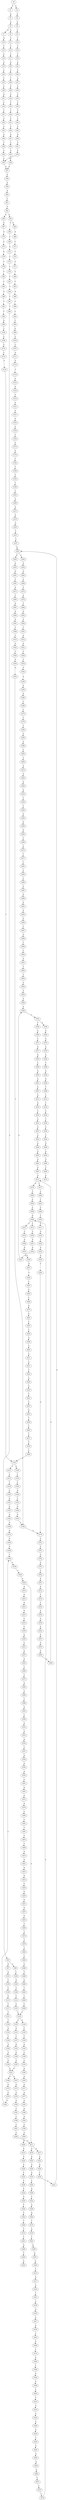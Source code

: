 strict digraph  {
	S0 -> S1 [ label = T ];
	S0 -> S2 [ label = C ];
	S1 -> S3 [ label = A ];
	S2 -> S4 [ label = A ];
	S3 -> S5 [ label = G ];
	S4 -> S6 [ label = G ];
	S5 -> S7 [ label = G ];
	S5 -> S8 [ label = T ];
	S6 -> S9 [ label = C ];
	S7 -> S10 [ label = G ];
	S8 -> S11 [ label = T ];
	S9 -> S12 [ label = T ];
	S10 -> S13 [ label = T ];
	S11 -> S14 [ label = T ];
	S12 -> S15 [ label = T ];
	S13 -> S16 [ label = C ];
	S14 -> S17 [ label = C ];
	S15 -> S18 [ label = C ];
	S16 -> S19 [ label = A ];
	S17 -> S20 [ label = A ];
	S18 -> S21 [ label = A ];
	S19 -> S22 [ label = C ];
	S20 -> S23 [ label = C ];
	S21 -> S24 [ label = C ];
	S22 -> S25 [ label = T ];
	S23 -> S26 [ label = T ];
	S24 -> S27 [ label = G ];
	S25 -> S28 [ label = C ];
	S26 -> S29 [ label = C ];
	S27 -> S30 [ label = C ];
	S28 -> S31 [ label = G ];
	S29 -> S32 [ label = C ];
	S30 -> S33 [ label = C ];
	S31 -> S34 [ label = C ];
	S32 -> S35 [ label = T ];
	S33 -> S36 [ label = C ];
	S34 -> S37 [ label = T ];
	S35 -> S38 [ label = T ];
	S36 -> S39 [ label = T ];
	S37 -> S40 [ label = T ];
	S38 -> S41 [ label = T ];
	S39 -> S42 [ label = T ];
	S40 -> S43 [ label = C ];
	S41 -> S44 [ label = C ];
	S42 -> S45 [ label = C ];
	S43 -> S46 [ label = A ];
	S44 -> S47 [ label = A ];
	S45 -> S48 [ label = A ];
	S46 -> S49 [ label = T ];
	S47 -> S50 [ label = T ];
	S48 -> S51 [ label = T ];
	S49 -> S52 [ label = C ];
	S50 -> S53 [ label = C ];
	S51 -> S54 [ label = C ];
	S52 -> S55 [ label = C ];
	S53 -> S56 [ label = C ];
	S54 -> S55 [ label = C ];
	S55 -> S57 [ label = A ];
	S56 -> S57 [ label = A ];
	S57 -> S58 [ label = G ];
	S58 -> S59 [ label = A ];
	S59 -> S60 [ label = A ];
	S60 -> S61 [ label = C ];
	S61 -> S62 [ label = C ];
	S62 -> S63 [ label = A ];
	S62 -> S64 [ label = G ];
	S63 -> S65 [ label = G ];
	S63 -> S66 [ label = C ];
	S64 -> S67 [ label = G ];
	S65 -> S68 [ label = A ];
	S66 -> S69 [ label = C ];
	S67 -> S70 [ label = A ];
	S68 -> S71 [ label = C ];
	S69 -> S72 [ label = A ];
	S70 -> S73 [ label = C ];
	S71 -> S74 [ label = T ];
	S72 -> S75 [ label = C ];
	S73 -> S76 [ label = G ];
	S74 -> S77 [ label = C ];
	S75 -> S78 [ label = C ];
	S76 -> S79 [ label = C ];
	S77 -> S80 [ label = C ];
	S78 -> S81 [ label = C ];
	S79 -> S82 [ label = C ];
	S80 -> S83 [ label = C ];
	S81 -> S84 [ label = C ];
	S82 -> S85 [ label = C ];
	S83 -> S86 [ label = A ];
	S84 -> S87 [ label = T ];
	S85 -> S88 [ label = A ];
	S86 -> S89 [ label = T ];
	S87 -> S90 [ label = T ];
	S88 -> S91 [ label = T ];
	S89 -> S92 [ label = C ];
	S90 -> S93 [ label = C ];
	S91 -> S94 [ label = C ];
	S92 -> S95 [ label = T ];
	S93 -> S96 [ label = C ];
	S93 -> S97 [ label = G ];
	S94 -> S98 [ label = G ];
	S95 -> S99 [ label = G ];
	S96 -> S100 [ label = T ];
	S97 -> S101 [ label = A ];
	S98 -> S102 [ label = T ];
	S99 -> S103 [ label = C ];
	S100 -> S104 [ label = G ];
	S101 -> S105 [ label = T ];
	S102 -> S106 [ label = C ];
	S103 -> S107 [ label = C ];
	S104 -> S108 [ label = T ];
	S105 -> S109 [ label = C ];
	S106 -> S110 [ label = C ];
	S107 -> S111 [ label = A ];
	S108 -> S112 [ label = C ];
	S109 -> S113 [ label = G ];
	S110 -> S114 [ label = T ];
	S111 -> S115 [ label = G ];
	S112 -> S116 [ label = C ];
	S113 -> S117 [ label = T ];
	S114 -> S118 [ label = C ];
	S115 -> S119 [ label = T ];
	S116 -> S120 [ label = T ];
	S117 -> S121 [ label = T ];
	S118 -> S122 [ label = T ];
	S119 -> S123 [ label = C ];
	S120 -> S124 [ label = A ];
	S120 -> S125 [ label = T ];
	S121 -> S126 [ label = T ];
	S122 -> S127 [ label = T ];
	S122 -> S128 [ label = G ];
	S123 -> S129 [ label = G ];
	S124 -> S130 [ label = C ];
	S125 -> S131 [ label = G ];
	S126 -> S132 [ label = G ];
	S127 -> S133 [ label = C ];
	S128 -> S134 [ label = T ];
	S129 -> S135 [ label = T ];
	S130 -> S136 [ label = T ];
	S131 -> S137 [ label = T ];
	S132 -> S138 [ label = T ];
	S133 -> S139 [ label = T ];
	S134 -> S140 [ label = C ];
	S135 -> S141 [ label = A ];
	S136 -> S142 [ label = A ];
	S137 -> S143 [ label = A ];
	S138 -> S144 [ label = A ];
	S139 -> S145 [ label = C ];
	S140 -> S146 [ label = G ];
	S141 -> S147 [ label = A ];
	S142 -> S148 [ label = C ];
	S143 -> S149 [ label = G ];
	S144 -> S150 [ label = G ];
	S145 -> S151 [ label = G ];
	S146 -> S152 [ label = T ];
	S147 -> S153 [ label = G ];
	S148 -> S154 [ label = C ];
	S149 -> S155 [ label = G ];
	S150 -> S156 [ label = G ];
	S151 -> S157 [ label = G ];
	S152 -> S158 [ label = G ];
	S153 -> S159 [ label = A ];
	S154 -> S160 [ label = A ];
	S155 -> S161 [ label = A ];
	S156 -> S161 [ label = A ];
	S157 -> S162 [ label = A ];
	S158 -> S163 [ label = G ];
	S159 -> S164 [ label = C ];
	S160 -> S165 [ label = G ];
	S161 -> S166 [ label = G ];
	S161 -> S167 [ label = A ];
	S162 -> S168 [ label = G ];
	S163 -> S169 [ label = T ];
	S164 -> S170 [ label = G ];
	S165 -> S171 [ label = G ];
	S166 -> S172 [ label = A ];
	S167 -> S173 [ label = A ];
	S168 -> S174 [ label = A ];
	S169 -> S175 [ label = A ];
	S170 -> S176 [ label = G ];
	S171 -> S177 [ label = A ];
	S172 -> S178 [ label = G ];
	S173 -> S179 [ label = G ];
	S174 -> S180 [ label = G ];
	S175 -> S181 [ label = C ];
	S176 -> S182 [ label = C ];
	S177 -> S183 [ label = G ];
	S178 -> S184 [ label = G ];
	S179 -> S185 [ label = G ];
	S180 -> S186 [ label = G ];
	S181 -> S187 [ label = C ];
	S182 -> S188 [ label = T ];
	S183 -> S189 [ label = A ];
	S184 -> S190 [ label = T ];
	S185 -> S191 [ label = T ];
	S186 -> S190 [ label = T ];
	S187 -> S192 [ label = G ];
	S188 -> S193 [ label = C ];
	S189 -> S194 [ label = G ];
	S190 -> S195 [ label = C ];
	S191 -> S196 [ label = C ];
	S192 -> S197 [ label = G ];
	S193 -> S198 [ label = T ];
	S194 -> S199 [ label = T ];
	S195 -> S200 [ label = C ];
	S196 -> S201 [ label = C ];
	S197 -> S202 [ label = T ];
	S198 -> S203 [ label = C ];
	S199 -> S204 [ label = C ];
	S200 -> S205 [ label = C ];
	S201 -> S206 [ label = C ];
	S202 -> S207 [ label = G ];
	S203 -> S208 [ label = G ];
	S204 -> S209 [ label = A ];
	S205 -> S210 [ label = A ];
	S205 -> S211 [ label = G ];
	S206 -> S211 [ label = G ];
	S207 -> S212 [ label = G ];
	S208 -> S213 [ label = A ];
	S209 -> S214 [ label = G ];
	S210 -> S215 [ label = G ];
	S211 -> S216 [ label = G ];
	S211 -> S217 [ label = A ];
	S212 -> S218 [ label = T ];
	S213 -> S219 [ label = A ];
	S214 -> S220 [ label = G ];
	S215 -> S221 [ label = A ];
	S216 -> S222 [ label = A ];
	S217 -> S223 [ label = A ];
	S218 -> S224 [ label = T ];
	S219 -> S225 [ label = G ];
	S220 -> S226 [ label = A ];
	S221 -> S227 [ label = G ];
	S222 -> S228 [ label = G ];
	S223 -> S229 [ label = G ];
	S224 -> S230 [ label = A ];
	S225 -> S231 [ label = T ];
	S226 -> S232 [ label = C ];
	S227 -> S233 [ label = C ];
	S228 -> S234 [ label = G ];
	S229 -> S235 [ label = T ];
	S230 -> S236 [ label = G ];
	S231 -> S237 [ label = C ];
	S232 -> S238 [ label = C ];
	S233 -> S239 [ label = C ];
	S234 -> S240 [ label = C ];
	S235 -> S241 [ label = C ];
	S236 -> S242 [ label = A ];
	S237 -> S243 [ label = G ];
	S238 -> S244 [ label = A ];
	S239 -> S245 [ label = A ];
	S240 -> S246 [ label = G ];
	S241 -> S243 [ label = G ];
	S242 -> S247 [ label = A ];
	S243 -> S248 [ label = C ];
	S243 -> S249 [ label = A ];
	S244 -> S250 [ label = G ];
	S245 -> S251 [ label = C ];
	S246 -> S252 [ label = T ];
	S247 -> S253 [ label = G ];
	S248 -> S254 [ label = G ];
	S249 -> S255 [ label = G ];
	S250 -> S256 [ label = T ];
	S251 -> S257 [ label = G ];
	S252 -> S258 [ label = G ];
	S253 -> S259 [ label = G ];
	S254 -> S260 [ label = G ];
	S255 -> S261 [ label = G ];
	S256 -> S262 [ label = C ];
	S257 -> S263 [ label = G ];
	S258 -> S264 [ label = G ];
	S259 -> S265 [ label = G ];
	S260 -> S266 [ label = C ];
	S261 -> S267 [ label = T ];
	S262 -> S268 [ label = T ];
	S263 -> S269 [ label = T ];
	S264 -> S270 [ label = T ];
	S265 -> S271 [ label = G ];
	S266 -> S272 [ label = T ];
	S267 -> S273 [ label = A ];
	S268 -> S274 [ label = C ];
	S269 -> S275 [ label = T ];
	S270 -> S276 [ label = A ];
	S271 -> S277 [ label = T ];
	S271 -> S278 [ label = G ];
	S272 -> S279 [ label = A ];
	S273 -> S280 [ label = T ];
	S274 -> S281 [ label = T ];
	S275 -> S282 [ label = A ];
	S276 -> S283 [ label = T ];
	S277 -> S284 [ label = C ];
	S278 -> S285 [ label = T ];
	S279 -> S286 [ label = T ];
	S280 -> S287 [ label = A ];
	S281 -> S288 [ label = G ];
	S282 -> S289 [ label = C ];
	S283 -> S290 [ label = G ];
	S284 -> S291 [ label = T ];
	S285 -> S292 [ label = C ];
	S286 -> S293 [ label = A ];
	S287 -> S294 [ label = A ];
	S288 -> S295 [ label = T ];
	S289 -> S296 [ label = T ];
	S290 -> S297 [ label = A ];
	S291 -> S298 [ label = C ];
	S292 -> S299 [ label = C ];
	S293 -> S300 [ label = G ];
	S294 -> S301 [ label = G ];
	S295 -> S302 [ label = A ];
	S296 -> S303 [ label = G ];
	S297 -> S304 [ label = G ];
	S298 -> S305 [ label = T ];
	S299 -> S306 [ label = G ];
	S300 -> S307 [ label = T ];
	S301 -> S308 [ label = T ];
	S303 -> S309 [ label = C ];
	S304 -> S310 [ label = C ];
	S305 -> S311 [ label = C ];
	S306 -> S312 [ label = C ];
	S306 -> S313 [ label = T ];
	S307 -> S314 [ label = A ];
	S308 -> S315 [ label = C ];
	S309 -> S316 [ label = A ];
	S310 -> S317 [ label = G ];
	S311 -> S318 [ label = G ];
	S312 -> S319 [ label = C ];
	S313 -> S320 [ label = C ];
	S314 -> S321 [ label = G ];
	S315 -> S322 [ label = G ];
	S316 -> S323 [ label = G ];
	S317 -> S324 [ label = G ];
	S318 -> S325 [ label = T ];
	S319 -> S326 [ label = G ];
	S320 -> S327 [ label = G ];
	S321 -> S328 [ label = C ];
	S322 -> S329 [ label = T ];
	S323 -> S330 [ label = A ];
	S324 -> S331 [ label = T ];
	S325 -> S332 [ label = G ];
	S326 -> S333 [ label = G ];
	S327 -> S334 [ label = G ];
	S328 -> S335 [ label = C ];
	S329 -> S336 [ label = G ];
	S330 -> S337 [ label = C ];
	S331 -> S338 [ label = C ];
	S332 -> S339 [ label = G ];
	S333 -> S340 [ label = A ];
	S334 -> S341 [ label = A ];
	S335 -> S342 [ label = G ];
	S336 -> S343 [ label = G ];
	S337 -> S344 [ label = G ];
	S338 -> S345 [ label = G ];
	S339 -> S346 [ label = T ];
	S340 -> S347 [ label = A ];
	S341 -> S348 [ label = A ];
	S342 -> S349 [ label = A ];
	S343 -> S169 [ label = T ];
	S344 -> S350 [ label = G ];
	S345 -> S351 [ label = C ];
	S346 -> S175 [ label = A ];
	S347 -> S352 [ label = C ];
	S348 -> S353 [ label = C ];
	S349 -> S354 [ label = A ];
	S350 -> S355 [ label = A ];
	S351 -> S356 [ label = A ];
	S352 -> S357 [ label = T ];
	S353 -> S358 [ label = A ];
	S353 -> S359 [ label = T ];
	S354 -> S360 [ label = A ];
	S355 -> S361 [ label = C ];
	S356 -> S362 [ label = C ];
	S357 -> S363 [ label = G ];
	S358 -> S364 [ label = G ];
	S359 -> S365 [ label = A ];
	S360 -> S366 [ label = C ];
	S361 -> S367 [ label = A ];
	S362 -> S368 [ label = G ];
	S363 -> S369 [ label = C ];
	S364 -> S370 [ label = G ];
	S365 -> S371 [ label = C ];
	S366 -> S372 [ label = C ];
	S367 -> S373 [ label = C ];
	S368 -> S374 [ label = C ];
	S369 -> S375 [ label = A ];
	S370 -> S376 [ label = A ];
	S371 -> S377 [ label = A ];
	S372 -> S378 [ label = C ];
	S373 -> S379 [ label = A ];
	S374 -> S380 [ label = G ];
	S375 -> S381 [ label = A ];
	S376 -> S382 [ label = A ];
	S377 -> S383 [ label = A ];
	S378 -> S384 [ label = C ];
	S379 -> S385 [ label = C ];
	S380 -> S386 [ label = C ];
	S381 -> S387 [ label = C ];
	S382 -> S388 [ label = T ];
	S383 -> S389 [ label = C ];
	S384 -> S390 [ label = G ];
	S385 -> S391 [ label = C ];
	S386 -> S392 [ label = G ];
	S387 -> S393 [ label = C ];
	S388 -> S394 [ label = A ];
	S389 -> S395 [ label = G ];
	S390 -> S396 [ label = A ];
	S391 -> S397 [ label = T ];
	S392 -> S398 [ label = G ];
	S393 -> S399 [ label = A ];
	S394 -> S400 [ label = G ];
	S395 -> S401 [ label = A ];
	S396 -> S402 [ label = C ];
	S397 -> S403 [ label = C ];
	S398 -> S404 [ label = C ];
	S399 -> S405 [ label = G ];
	S400 -> S406 [ label = T ];
	S401 -> S407 [ label = A ];
	S402 -> S408 [ label = T ];
	S403 -> S409 [ label = T ];
	S404 -> S410 [ label = T ];
	S405 -> S411 [ label = A ];
	S406 -> S412 [ label = C ];
	S407 -> S413 [ label = A ];
	S408 -> S414 [ label = A ];
	S409 -> S415 [ label = A ];
	S410 -> S416 [ label = G ];
	S411 -> S417 [ label = A ];
	S412 -> S418 [ label = T ];
	S413 -> S419 [ label = A ];
	S414 -> S420 [ label = G ];
	S415 -> S421 [ label = G ];
	S416 -> S422 [ label = G ];
	S417 -> S423 [ label = C ];
	S418 -> S424 [ label = C ];
	S419 -> S425 [ label = C ];
	S420 -> S426 [ label = A ];
	S421 -> S427 [ label = A ];
	S422 -> S428 [ label = A ];
	S423 -> S429 [ label = A ];
	S424 -> S430 [ label = T ];
	S425 -> S431 [ label = A ];
	S426 -> S432 [ label = A ];
	S427 -> S433 [ label = A ];
	S428 -> S434 [ label = A ];
	S429 -> S435 [ label = G ];
	S430 -> S436 [ label = C ];
	S431 -> S437 [ label = G ];
	S432 -> S438 [ label = T ];
	S433 -> S439 [ label = C ];
	S434 -> S440 [ label = T ];
	S435 -> S441 [ label = C ];
	S436 -> S442 [ label = T ];
	S437 -> S443 [ label = A ];
	S438 -> S444 [ label = C ];
	S439 -> S445 [ label = G ];
	S440 -> S446 [ label = G ];
	S441 -> S447 [ label = C ];
	S442 -> S448 [ label = G ];
	S443 -> S449 [ label = A ];
	S444 -> S450 [ label = G ];
	S445 -> S451 [ label = A ];
	S446 -> S452 [ label = G ];
	S447 -> S453 [ label = G ];
	S448 -> S454 [ label = A ];
	S449 -> S455 [ label = G ];
	S450 -> S456 [ label = G ];
	S451 -> S457 [ label = G ];
	S452 -> S458 [ label = G ];
	S453 -> S459 [ label = T ];
	S454 -> S460 [ label = G ];
	S455 -> S461 [ label = G ];
	S456 -> S462 [ label = G ];
	S457 -> S463 [ label = G ];
	S458 -> S464 [ label = G ];
	S459 -> S465 [ label = C ];
	S460 -> S466 [ label = T ];
	S461 -> S467 [ label = G ];
	S462 -> S468 [ label = T ];
	S463 -> S469 [ label = T ];
	S464 -> S470 [ label = T ];
	S465 -> S471 [ label = C ];
	S466 -> S472 [ label = A ];
	S467 -> S271 [ label = G ];
	S468 -> S473 [ label = A ];
	S469 -> S474 [ label = G ];
	S470 -> S475 [ label = C ];
	S471 -> S476 [ label = T ];
	S473 -> S477 [ label = T ];
	S474 -> S478 [ label = T ];
	S475 -> S479 [ label = C ];
	S476 -> S480 [ label = C ];
	S477 -> S481 [ label = C ];
	S478 -> S482 [ label = C ];
	S479 -> S306 [ label = G ];
	S480 -> S122 [ label = T ];
	S481 -> S483 [ label = C ];
	S482 -> S484 [ label = C ];
	S483 -> S485 [ label = C ];
	S484 -> S486 [ label = C ];
	S485 -> S487 [ label = G ];
	S486 -> S488 [ label = T ];
	S487 -> S489 [ label = A ];
	S488 -> S490 [ label = G ];
	S489 -> S491 [ label = A ];
	S490 -> S492 [ label = T ];
	S491 -> S493 [ label = A ];
	S492 -> S494 [ label = C ];
	S493 -> S495 [ label = G ];
	S494 -> S496 [ label = C ];
	S495 -> S497 [ label = T ];
	S496 -> S120 [ label = T ];
	S497 -> S498 [ label = G ];
	S498 -> S499 [ label = T ];
	S499 -> S500 [ label = C ];
	S500 -> S501 [ label = G ];
	S501 -> S502 [ label = T ];
	S502 -> S503 [ label = C ];
	S503 -> S504 [ label = G ];
	S504 -> S505 [ label = G ];
	S505 -> S506 [ label = A ];
	S506 -> S348 [ label = A ];
}
